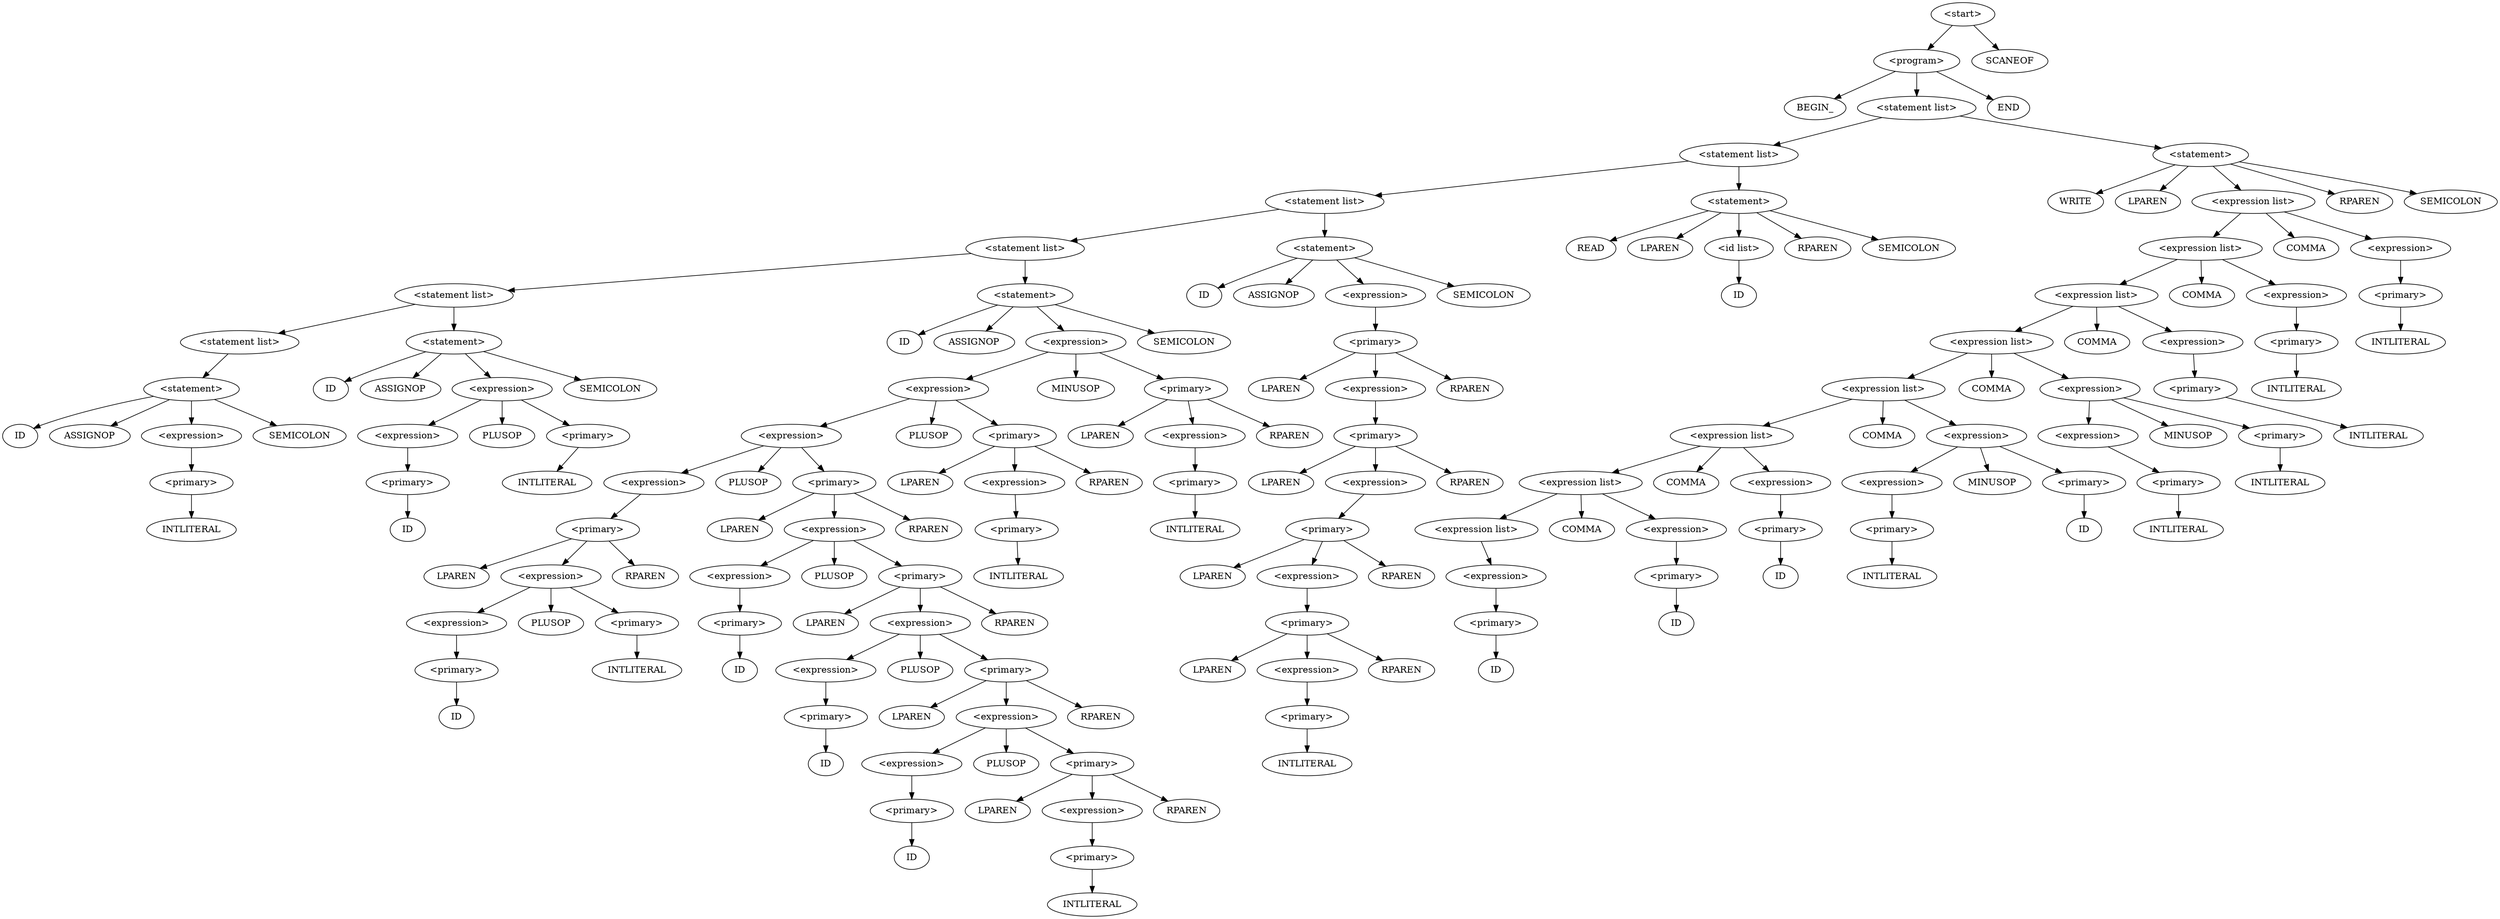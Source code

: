 digraph AST {
node0 [label="<start>"];
node1 [label="<program>"];
node2 [label="BEGIN_"];
node1 -> node2;
node3 [label="<statement list>"];
node4 [label="<statement list>"];
node5 [label="<statement list>"];
node6 [label="<statement list>"];
node7 [label="<statement list>"];
node8 [label="<statement list>"];
node9 [label="<statement>"];
node10 [label="ID"];
node9 -> node10;
node11 [label="ASSIGNOP"];
node9 -> node11;
node12 [label="<expression>"];
node13 [label="<primary>"];
node14 [label="INTLITERAL"];
node13 -> node14;
node12 -> node13;
node9 -> node12;
node15 [label="SEMICOLON"];
node9 -> node15;
node8 -> node9;
node7 -> node8;
node16 [label="<statement>"];
node17 [label="ID"];
node16 -> node17;
node18 [label="ASSIGNOP"];
node16 -> node18;
node19 [label="<expression>"];
node20 [label="<expression>"];
node21 [label="<primary>"];
node22 [label="ID"];
node21 -> node22;
node20 -> node21;
node19 -> node20;
node23 [label="PLUSOP"];
node19 -> node23;
node24 [label="<primary>"];
node25 [label="INTLITERAL"];
node24 -> node25;
node19 -> node24;
node16 -> node19;
node26 [label="SEMICOLON"];
node16 -> node26;
node7 -> node16;
node6 -> node7;
node27 [label="<statement>"];
node28 [label="ID"];
node27 -> node28;
node29 [label="ASSIGNOP"];
node27 -> node29;
node30 [label="<expression>"];
node31 [label="<expression>"];
node32 [label="<expression>"];
node33 [label="<expression>"];
node34 [label="<primary>"];
node35 [label="LPAREN"];
node34 -> node35;
node36 [label="<expression>"];
node37 [label="<expression>"];
node38 [label="<primary>"];
node39 [label="ID"];
node38 -> node39;
node37 -> node38;
node36 -> node37;
node40 [label="PLUSOP"];
node36 -> node40;
node41 [label="<primary>"];
node42 [label="INTLITERAL"];
node41 -> node42;
node36 -> node41;
node34 -> node36;
node43 [label="RPAREN"];
node34 -> node43;
node33 -> node34;
node32 -> node33;
node44 [label="PLUSOP"];
node32 -> node44;
node45 [label="<primary>"];
node46 [label="LPAREN"];
node45 -> node46;
node47 [label="<expression>"];
node48 [label="<expression>"];
node49 [label="<primary>"];
node50 [label="ID"];
node49 -> node50;
node48 -> node49;
node47 -> node48;
node51 [label="PLUSOP"];
node47 -> node51;
node52 [label="<primary>"];
node53 [label="LPAREN"];
node52 -> node53;
node54 [label="<expression>"];
node55 [label="<expression>"];
node56 [label="<primary>"];
node57 [label="ID"];
node56 -> node57;
node55 -> node56;
node54 -> node55;
node58 [label="PLUSOP"];
node54 -> node58;
node59 [label="<primary>"];
node60 [label="LPAREN"];
node59 -> node60;
node61 [label="<expression>"];
node62 [label="<expression>"];
node63 [label="<primary>"];
node64 [label="ID"];
node63 -> node64;
node62 -> node63;
node61 -> node62;
node65 [label="PLUSOP"];
node61 -> node65;
node66 [label="<primary>"];
node67 [label="LPAREN"];
node66 -> node67;
node68 [label="<expression>"];
node69 [label="<primary>"];
node70 [label="INTLITERAL"];
node69 -> node70;
node68 -> node69;
node66 -> node68;
node71 [label="RPAREN"];
node66 -> node71;
node61 -> node66;
node59 -> node61;
node72 [label="RPAREN"];
node59 -> node72;
node54 -> node59;
node52 -> node54;
node73 [label="RPAREN"];
node52 -> node73;
node47 -> node52;
node45 -> node47;
node74 [label="RPAREN"];
node45 -> node74;
node32 -> node45;
node31 -> node32;
node75 [label="PLUSOP"];
node31 -> node75;
node76 [label="<primary>"];
node77 [label="LPAREN"];
node76 -> node77;
node78 [label="<expression>"];
node79 [label="<primary>"];
node80 [label="INTLITERAL"];
node79 -> node80;
node78 -> node79;
node76 -> node78;
node81 [label="RPAREN"];
node76 -> node81;
node31 -> node76;
node30 -> node31;
node82 [label="MINUSOP"];
node30 -> node82;
node83 [label="<primary>"];
node84 [label="LPAREN"];
node83 -> node84;
node85 [label="<expression>"];
node86 [label="<primary>"];
node87 [label="INTLITERAL"];
node86 -> node87;
node85 -> node86;
node83 -> node85;
node88 [label="RPAREN"];
node83 -> node88;
node30 -> node83;
node27 -> node30;
node89 [label="SEMICOLON"];
node27 -> node89;
node6 -> node27;
node5 -> node6;
node90 [label="<statement>"];
node91 [label="ID"];
node90 -> node91;
node92 [label="ASSIGNOP"];
node90 -> node92;
node93 [label="<expression>"];
node94 [label="<primary>"];
node95 [label="LPAREN"];
node94 -> node95;
node96 [label="<expression>"];
node97 [label="<primary>"];
node98 [label="LPAREN"];
node97 -> node98;
node99 [label="<expression>"];
node100 [label="<primary>"];
node101 [label="LPAREN"];
node100 -> node101;
node102 [label="<expression>"];
node103 [label="<primary>"];
node104 [label="LPAREN"];
node103 -> node104;
node105 [label="<expression>"];
node106 [label="<primary>"];
node107 [label="INTLITERAL"];
node106 -> node107;
node105 -> node106;
node103 -> node105;
node108 [label="RPAREN"];
node103 -> node108;
node102 -> node103;
node100 -> node102;
node109 [label="RPAREN"];
node100 -> node109;
node99 -> node100;
node97 -> node99;
node110 [label="RPAREN"];
node97 -> node110;
node96 -> node97;
node94 -> node96;
node111 [label="RPAREN"];
node94 -> node111;
node93 -> node94;
node90 -> node93;
node112 [label="SEMICOLON"];
node90 -> node112;
node5 -> node90;
node4 -> node5;
node113 [label="<statement>"];
node114 [label="READ"];
node113 -> node114;
node115 [label="LPAREN"];
node113 -> node115;
node116 [label="<id list>"];
node117 [label="ID"];
node116 -> node117;
node113 -> node116;
node118 [label="RPAREN"];
node113 -> node118;
node119 [label="SEMICOLON"];
node113 -> node119;
node4 -> node113;
node3 -> node4;
node120 [label="<statement>"];
node121 [label="WRITE"];
node120 -> node121;
node122 [label="LPAREN"];
node120 -> node122;
node123 [label="<expression list>"];
node124 [label="<expression list>"];
node125 [label="<expression list>"];
node126 [label="<expression list>"];
node127 [label="<expression list>"];
node128 [label="<expression list>"];
node129 [label="<expression list>"];
node130 [label="<expression list>"];
node131 [label="<expression>"];
node132 [label="<primary>"];
node133 [label="ID"];
node132 -> node133;
node131 -> node132;
node130 -> node131;
node129 -> node130;
node134 [label="COMMA"];
node129 -> node134;
node135 [label="<expression>"];
node136 [label="<primary>"];
node137 [label="ID"];
node136 -> node137;
node135 -> node136;
node129 -> node135;
node128 -> node129;
node138 [label="COMMA"];
node128 -> node138;
node139 [label="<expression>"];
node140 [label="<primary>"];
node141 [label="ID"];
node140 -> node141;
node139 -> node140;
node128 -> node139;
node127 -> node128;
node142 [label="COMMA"];
node127 -> node142;
node143 [label="<expression>"];
node144 [label="<expression>"];
node145 [label="<primary>"];
node146 [label="INTLITERAL"];
node145 -> node146;
node144 -> node145;
node143 -> node144;
node147 [label="MINUSOP"];
node143 -> node147;
node148 [label="<primary>"];
node149 [label="ID"];
node148 -> node149;
node143 -> node148;
node127 -> node143;
node126 -> node127;
node150 [label="COMMA"];
node126 -> node150;
node151 [label="<expression>"];
node152 [label="<expression>"];
node153 [label="<primary>"];
node154 [label="INTLITERAL"];
node153 -> node154;
node152 -> node153;
node151 -> node152;
node155 [label="MINUSOP"];
node151 -> node155;
node156 [label="<primary>"];
node157 [label="INTLITERAL"];
node156 -> node157;
node151 -> node156;
node126 -> node151;
node125 -> node126;
node158 [label="COMMA"];
node125 -> node158;
node159 [label="<expression>"];
node160 [label="<primary>"];
node161 [label="INTLITERAL"];
node160 -> node161;
node159 -> node160;
node125 -> node159;
node124 -> node125;
node162 [label="COMMA"];
node124 -> node162;
node163 [label="<expression>"];
node164 [label="<primary>"];
node165 [label="INTLITERAL"];
node164 -> node165;
node163 -> node164;
node124 -> node163;
node123 -> node124;
node166 [label="COMMA"];
node123 -> node166;
node167 [label="<expression>"];
node168 [label="<primary>"];
node169 [label="INTLITERAL"];
node168 -> node169;
node167 -> node168;
node123 -> node167;
node120 -> node123;
node170 [label="RPAREN"];
node120 -> node170;
node171 [label="SEMICOLON"];
node120 -> node171;
node3 -> node120;
node1 -> node3;
node172 [label="END"];
node1 -> node172;
node0 -> node1;
node173 [label="SCANEOF"];
node0 -> node173;
}